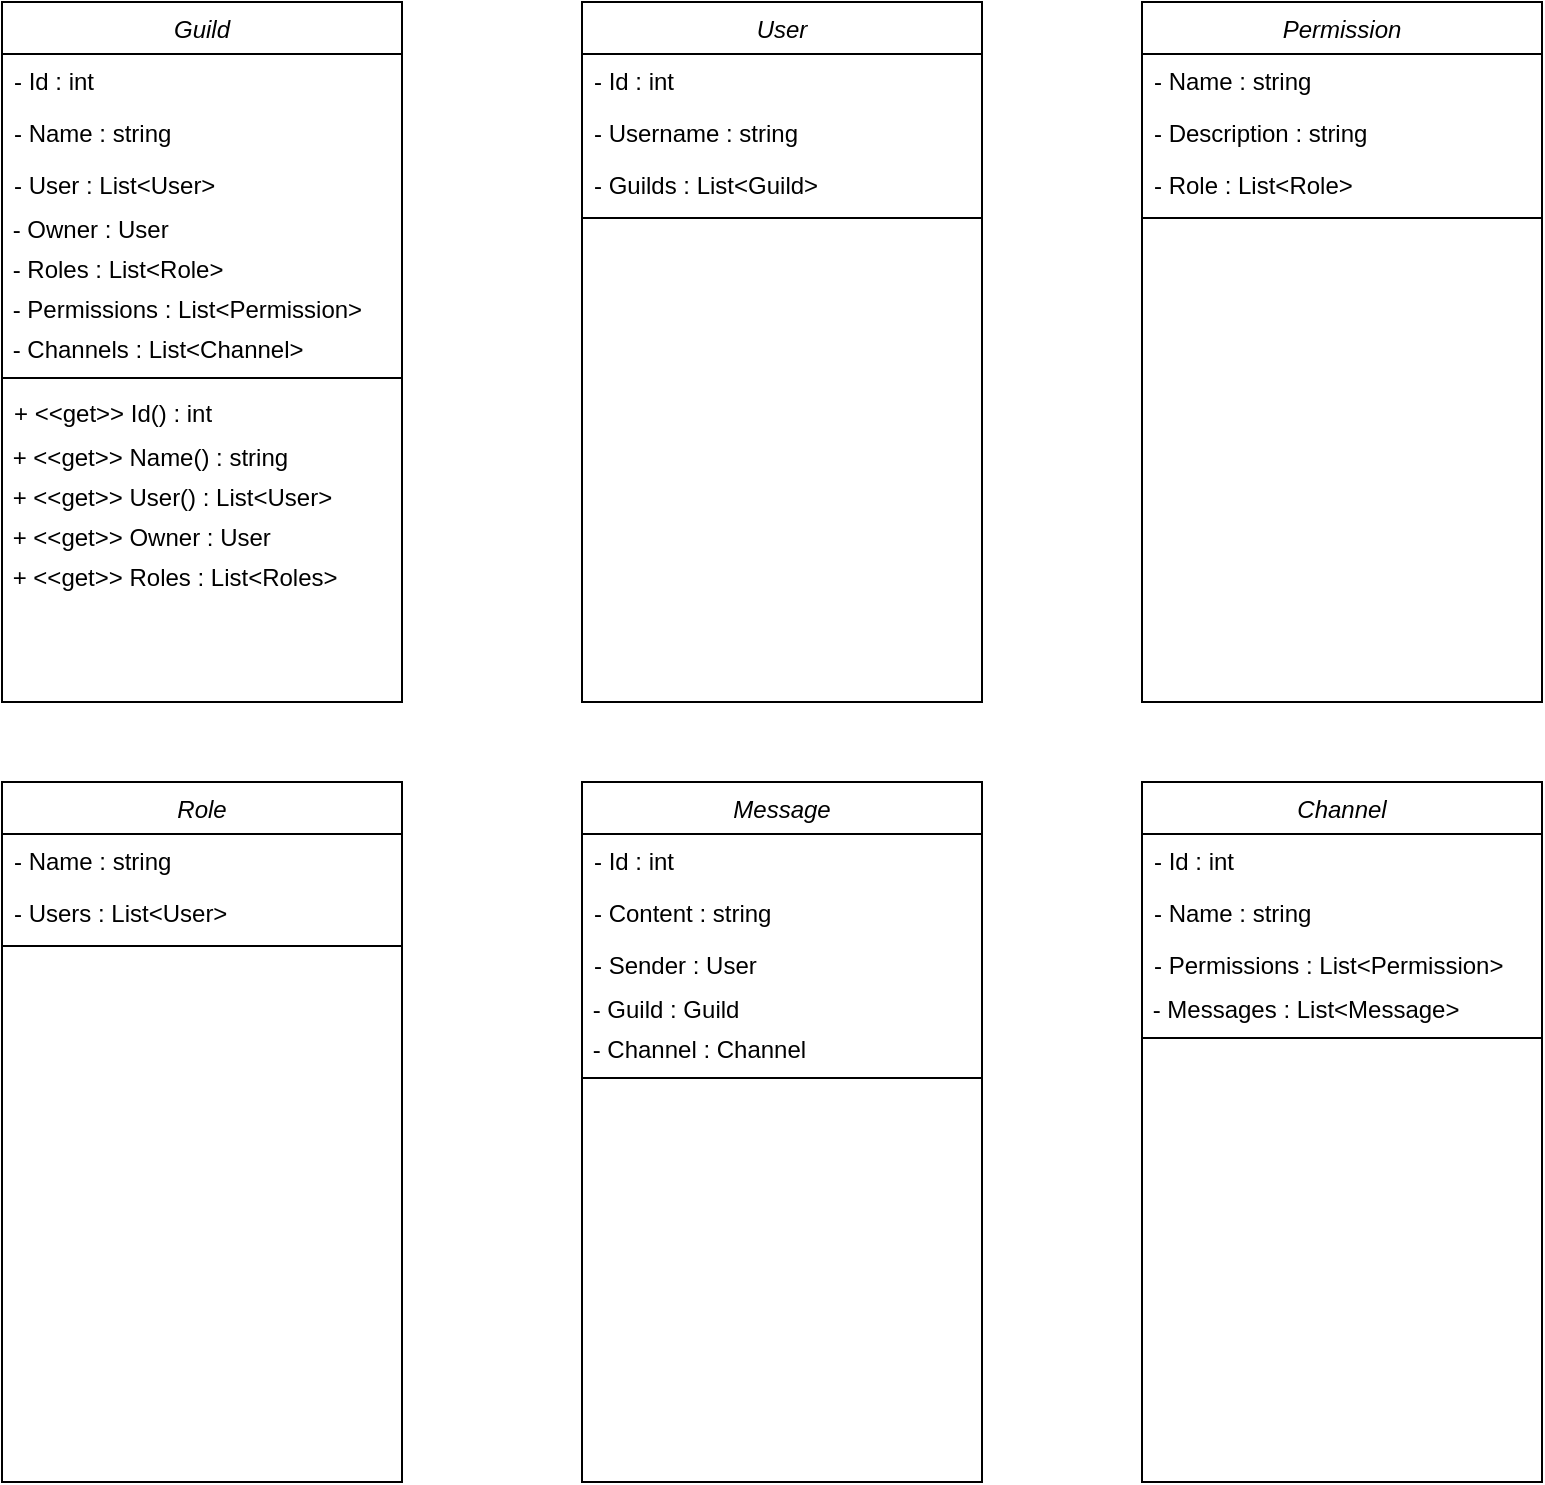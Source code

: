 <mxfile version="14.9.6" type="device"><diagram id="C5RBs43oDa-KdzZeNtuy" name="Page-1"><mxGraphModel dx="1422" dy="822" grid="1" gridSize="10" guides="1" tooltips="1" connect="1" arrows="1" fold="1" page="1" pageScale="1" pageWidth="827" pageHeight="1169" math="0" shadow="0"><root><mxCell id="WIyWlLk6GJQsqaUBKTNV-0"/><mxCell id="WIyWlLk6GJQsqaUBKTNV-1" parent="WIyWlLk6GJQsqaUBKTNV-0"/><mxCell id="zkfFHV4jXpPFQw0GAbJ--0" value="Guild" style="swimlane;fontStyle=2;align=center;verticalAlign=top;childLayout=stackLayout;horizontal=1;startSize=26;horizontalStack=0;resizeParent=1;resizeLast=0;collapsible=1;marginBottom=0;rounded=0;shadow=0;strokeWidth=1;" parent="WIyWlLk6GJQsqaUBKTNV-1" vertex="1"><mxGeometry x="220" y="110" width="200" height="350" as="geometry"><mxRectangle x="230" y="140" width="160" height="26" as="alternateBounds"/></mxGeometry></mxCell><mxCell id="zkfFHV4jXpPFQw0GAbJ--1" value="- Id : int" style="text;align=left;verticalAlign=top;spacingLeft=4;spacingRight=4;overflow=hidden;rotatable=0;points=[[0,0.5],[1,0.5]];portConstraint=eastwest;" parent="zkfFHV4jXpPFQw0GAbJ--0" vertex="1"><mxGeometry y="26" width="200" height="26" as="geometry"/></mxCell><mxCell id="zkfFHV4jXpPFQw0GAbJ--2" value="- Name : string" style="text;align=left;verticalAlign=top;spacingLeft=4;spacingRight=4;overflow=hidden;rotatable=0;points=[[0,0.5],[1,0.5]];portConstraint=eastwest;rounded=0;shadow=0;html=0;" parent="zkfFHV4jXpPFQw0GAbJ--0" vertex="1"><mxGeometry y="52" width="200" height="26" as="geometry"/></mxCell><mxCell id="zkfFHV4jXpPFQw0GAbJ--3" value="- User : List&lt;User&gt;" style="text;align=left;verticalAlign=top;spacingLeft=4;spacingRight=4;overflow=hidden;rotatable=0;points=[[0,0.5],[1,0.5]];portConstraint=eastwest;rounded=0;shadow=0;html=0;" parent="zkfFHV4jXpPFQw0GAbJ--0" vertex="1"><mxGeometry y="78" width="200" height="26" as="geometry"/></mxCell><mxCell id="fH7bzVCsuVoAFf-0sckF-0" value="&amp;nbsp;- Owner : User" style="text;html=1;strokeColor=none;fillColor=none;align=left;verticalAlign=middle;whiteSpace=wrap;rounded=0;" vertex="1" parent="zkfFHV4jXpPFQw0GAbJ--0"><mxGeometry y="104" width="200" height="20" as="geometry"/></mxCell><mxCell id="fH7bzVCsuVoAFf-0sckF-1" value="&amp;nbsp;- Roles : List&amp;lt;Role&amp;gt;" style="text;html=1;strokeColor=none;fillColor=none;align=left;verticalAlign=middle;whiteSpace=wrap;rounded=0;" vertex="1" parent="zkfFHV4jXpPFQw0GAbJ--0"><mxGeometry y="124" width="200" height="20" as="geometry"/></mxCell><mxCell id="fH7bzVCsuVoAFf-0sckF-2" value="&amp;nbsp;- Permissions : List&amp;lt;Permission&amp;gt;" style="text;html=1;align=left;verticalAlign=middle;resizable=0;points=[];autosize=1;strokeColor=none;" vertex="1" parent="zkfFHV4jXpPFQw0GAbJ--0"><mxGeometry y="144" width="200" height="20" as="geometry"/></mxCell><mxCell id="fH7bzVCsuVoAFf-0sckF-4" value="&amp;nbsp;- Channels : List&amp;lt;Channel&amp;gt;" style="text;html=1;align=left;verticalAlign=middle;resizable=0;points=[];autosize=1;strokeColor=none;" vertex="1" parent="zkfFHV4jXpPFQw0GAbJ--0"><mxGeometry y="164" width="200" height="20" as="geometry"/></mxCell><mxCell id="zkfFHV4jXpPFQw0GAbJ--4" value="" style="line;html=1;strokeWidth=1;align=left;verticalAlign=middle;spacingTop=-1;spacingLeft=3;spacingRight=3;rotatable=0;labelPosition=right;points=[];portConstraint=eastwest;" parent="zkfFHV4jXpPFQw0GAbJ--0" vertex="1"><mxGeometry y="184" width="200" height="8" as="geometry"/></mxCell><mxCell id="fH7bzVCsuVoAFf-0sckF-5" value="+ &lt;&lt;get&gt;&gt; Id() : int" style="text;align=left;verticalAlign=top;spacingLeft=4;spacingRight=4;overflow=hidden;rotatable=0;points=[[0,0.5],[1,0.5]];portConstraint=eastwest;" vertex="1" parent="zkfFHV4jXpPFQw0GAbJ--0"><mxGeometry y="192" width="200" height="26" as="geometry"/></mxCell><mxCell id="fH7bzVCsuVoAFf-0sckF-28" value="&amp;nbsp;+ &amp;lt;&amp;lt;get&amp;gt;&amp;gt; Name() : string" style="text;html=1;align=left;verticalAlign=middle;resizable=0;points=[];autosize=1;strokeColor=none;" vertex="1" parent="zkfFHV4jXpPFQw0GAbJ--0"><mxGeometry y="218" width="200" height="20" as="geometry"/></mxCell><mxCell id="fH7bzVCsuVoAFf-0sckF-53" value="&amp;nbsp;+ &amp;lt;&amp;lt;get&amp;gt;&amp;gt; User() : List&amp;lt;User&amp;gt;" style="text;html=1;align=left;verticalAlign=middle;resizable=0;points=[];autosize=1;strokeColor=none;" vertex="1" parent="zkfFHV4jXpPFQw0GAbJ--0"><mxGeometry y="238" width="200" height="20" as="geometry"/></mxCell><mxCell id="fH7bzVCsuVoAFf-0sckF-54" value="&amp;nbsp;+ &amp;lt;&amp;lt;get&amp;gt;&amp;gt; Owner : User" style="text;html=1;align=left;verticalAlign=middle;resizable=0;points=[];autosize=1;strokeColor=none;" vertex="1" parent="zkfFHV4jXpPFQw0GAbJ--0"><mxGeometry y="258" width="200" height="20" as="geometry"/></mxCell><mxCell id="fH7bzVCsuVoAFf-0sckF-55" value="&amp;nbsp;+ &amp;lt;&amp;lt;get&amp;gt;&amp;gt; Roles : List&amp;lt;Roles&amp;gt;" style="text;html=1;align=left;verticalAlign=middle;resizable=0;points=[];autosize=1;strokeColor=none;" vertex="1" parent="zkfFHV4jXpPFQw0GAbJ--0"><mxGeometry y="278" width="200" height="20" as="geometry"/></mxCell><mxCell id="fH7bzVCsuVoAFf-0sckF-12" value="User" style="swimlane;fontStyle=2;align=center;verticalAlign=top;childLayout=stackLayout;horizontal=1;startSize=26;horizontalStack=0;resizeParent=1;resizeLast=0;collapsible=1;marginBottom=0;rounded=0;shadow=0;strokeWidth=1;" vertex="1" parent="WIyWlLk6GJQsqaUBKTNV-1"><mxGeometry x="510" y="110" width="200" height="350" as="geometry"><mxRectangle x="230" y="140" width="160" height="26" as="alternateBounds"/></mxGeometry></mxCell><mxCell id="fH7bzVCsuVoAFf-0sckF-13" value="- Id : int" style="text;align=left;verticalAlign=top;spacingLeft=4;spacingRight=4;overflow=hidden;rotatable=0;points=[[0,0.5],[1,0.5]];portConstraint=eastwest;" vertex="1" parent="fH7bzVCsuVoAFf-0sckF-12"><mxGeometry y="26" width="200" height="26" as="geometry"/></mxCell><mxCell id="fH7bzVCsuVoAFf-0sckF-14" value="- Username : string" style="text;align=left;verticalAlign=top;spacingLeft=4;spacingRight=4;overflow=hidden;rotatable=0;points=[[0,0.5],[1,0.5]];portConstraint=eastwest;rounded=0;shadow=0;html=0;" vertex="1" parent="fH7bzVCsuVoAFf-0sckF-12"><mxGeometry y="52" width="200" height="26" as="geometry"/></mxCell><mxCell id="fH7bzVCsuVoAFf-0sckF-15" value="- Guilds : List&lt;Guild&gt;" style="text;align=left;verticalAlign=top;spacingLeft=4;spacingRight=4;overflow=hidden;rotatable=0;points=[[0,0.5],[1,0.5]];portConstraint=eastwest;rounded=0;shadow=0;html=0;" vertex="1" parent="fH7bzVCsuVoAFf-0sckF-12"><mxGeometry y="78" width="200" height="26" as="geometry"/></mxCell><mxCell id="fH7bzVCsuVoAFf-0sckF-20" value="" style="line;html=1;strokeWidth=1;align=left;verticalAlign=middle;spacingTop=-1;spacingLeft=3;spacingRight=3;rotatable=0;labelPosition=right;points=[];portConstraint=eastwest;" vertex="1" parent="fH7bzVCsuVoAFf-0sckF-12"><mxGeometry y="104" width="200" height="8" as="geometry"/></mxCell><mxCell id="fH7bzVCsuVoAFf-0sckF-29" value="Role" style="swimlane;fontStyle=2;align=center;verticalAlign=top;childLayout=stackLayout;horizontal=1;startSize=26;horizontalStack=0;resizeParent=1;resizeLast=0;collapsible=1;marginBottom=0;rounded=0;shadow=0;strokeWidth=1;" vertex="1" parent="WIyWlLk6GJQsqaUBKTNV-1"><mxGeometry x="220" y="500" width="200" height="350" as="geometry"><mxRectangle x="230" y="140" width="160" height="26" as="alternateBounds"/></mxGeometry></mxCell><mxCell id="fH7bzVCsuVoAFf-0sckF-30" value="- Name : string" style="text;align=left;verticalAlign=top;spacingLeft=4;spacingRight=4;overflow=hidden;rotatable=0;points=[[0,0.5],[1,0.5]];portConstraint=eastwest;" vertex="1" parent="fH7bzVCsuVoAFf-0sckF-29"><mxGeometry y="26" width="200" height="26" as="geometry"/></mxCell><mxCell id="fH7bzVCsuVoAFf-0sckF-31" value="- Users : List&lt;User&gt;" style="text;align=left;verticalAlign=top;spacingLeft=4;spacingRight=4;overflow=hidden;rotatable=0;points=[[0,0.5],[1,0.5]];portConstraint=eastwest;rounded=0;shadow=0;html=0;" vertex="1" parent="fH7bzVCsuVoAFf-0sckF-29"><mxGeometry y="52" width="200" height="26" as="geometry"/></mxCell><mxCell id="fH7bzVCsuVoAFf-0sckF-33" value="" style="line;html=1;strokeWidth=1;align=left;verticalAlign=middle;spacingTop=-1;spacingLeft=3;spacingRight=3;rotatable=0;labelPosition=right;points=[];portConstraint=eastwest;" vertex="1" parent="fH7bzVCsuVoAFf-0sckF-29"><mxGeometry y="78" width="200" height="8" as="geometry"/></mxCell><mxCell id="fH7bzVCsuVoAFf-0sckF-34" value="Permission" style="swimlane;fontStyle=2;align=center;verticalAlign=top;childLayout=stackLayout;horizontal=1;startSize=26;horizontalStack=0;resizeParent=1;resizeLast=0;collapsible=1;marginBottom=0;rounded=0;shadow=0;strokeWidth=1;" vertex="1" parent="WIyWlLk6GJQsqaUBKTNV-1"><mxGeometry x="790" y="110" width="200" height="350" as="geometry"><mxRectangle x="230" y="140" width="160" height="26" as="alternateBounds"/></mxGeometry></mxCell><mxCell id="fH7bzVCsuVoAFf-0sckF-35" value="- Name : string" style="text;align=left;verticalAlign=top;spacingLeft=4;spacingRight=4;overflow=hidden;rotatable=0;points=[[0,0.5],[1,0.5]];portConstraint=eastwest;" vertex="1" parent="fH7bzVCsuVoAFf-0sckF-34"><mxGeometry y="26" width="200" height="26" as="geometry"/></mxCell><mxCell id="fH7bzVCsuVoAFf-0sckF-36" value="- Description : string" style="text;align=left;verticalAlign=top;spacingLeft=4;spacingRight=4;overflow=hidden;rotatable=0;points=[[0,0.5],[1,0.5]];portConstraint=eastwest;rounded=0;shadow=0;html=0;" vertex="1" parent="fH7bzVCsuVoAFf-0sckF-34"><mxGeometry y="52" width="200" height="26" as="geometry"/></mxCell><mxCell id="fH7bzVCsuVoAFf-0sckF-37" value="- Role : List&lt;Role&gt;" style="text;align=left;verticalAlign=top;spacingLeft=4;spacingRight=4;overflow=hidden;rotatable=0;points=[[0,0.5],[1,0.5]];portConstraint=eastwest;rounded=0;shadow=0;html=0;" vertex="1" parent="fH7bzVCsuVoAFf-0sckF-34"><mxGeometry y="78" width="200" height="26" as="geometry"/></mxCell><mxCell id="fH7bzVCsuVoAFf-0sckF-38" value="" style="line;html=1;strokeWidth=1;align=left;verticalAlign=middle;spacingTop=-1;spacingLeft=3;spacingRight=3;rotatable=0;labelPosition=right;points=[];portConstraint=eastwest;" vertex="1" parent="fH7bzVCsuVoAFf-0sckF-34"><mxGeometry y="104" width="200" height="8" as="geometry"/></mxCell><mxCell id="fH7bzVCsuVoAFf-0sckF-39" value="Channel" style="swimlane;fontStyle=2;align=center;verticalAlign=top;childLayout=stackLayout;horizontal=1;startSize=26;horizontalStack=0;resizeParent=1;resizeLast=0;collapsible=1;marginBottom=0;rounded=0;shadow=0;strokeWidth=1;" vertex="1" parent="WIyWlLk6GJQsqaUBKTNV-1"><mxGeometry x="790" y="500" width="200" height="350" as="geometry"><mxRectangle x="230" y="140" width="160" height="26" as="alternateBounds"/></mxGeometry></mxCell><mxCell id="fH7bzVCsuVoAFf-0sckF-40" value="- Id : int" style="text;align=left;verticalAlign=top;spacingLeft=4;spacingRight=4;overflow=hidden;rotatable=0;points=[[0,0.5],[1,0.5]];portConstraint=eastwest;" vertex="1" parent="fH7bzVCsuVoAFf-0sckF-39"><mxGeometry y="26" width="200" height="26" as="geometry"/></mxCell><mxCell id="fH7bzVCsuVoAFf-0sckF-41" value="- Name : string" style="text;align=left;verticalAlign=top;spacingLeft=4;spacingRight=4;overflow=hidden;rotatable=0;points=[[0,0.5],[1,0.5]];portConstraint=eastwest;rounded=0;shadow=0;html=0;" vertex="1" parent="fH7bzVCsuVoAFf-0sckF-39"><mxGeometry y="52" width="200" height="26" as="geometry"/></mxCell><mxCell id="fH7bzVCsuVoAFf-0sckF-42" value="- Permissions : List&lt;Permission&gt;" style="text;align=left;verticalAlign=top;spacingLeft=4;spacingRight=4;overflow=hidden;rotatable=0;points=[[0,0.5],[1,0.5]];portConstraint=eastwest;rounded=0;shadow=0;html=0;" vertex="1" parent="fH7bzVCsuVoAFf-0sckF-39"><mxGeometry y="78" width="200" height="26" as="geometry"/></mxCell><mxCell id="fH7bzVCsuVoAFf-0sckF-49" value="&amp;nbsp;- Messages : List&amp;lt;Message&amp;gt;" style="text;html=1;align=left;verticalAlign=middle;resizable=0;points=[];autosize=1;strokeColor=none;" vertex="1" parent="fH7bzVCsuVoAFf-0sckF-39"><mxGeometry y="104" width="200" height="20" as="geometry"/></mxCell><mxCell id="fH7bzVCsuVoAFf-0sckF-43" value="" style="line;html=1;strokeWidth=1;align=left;verticalAlign=middle;spacingTop=-1;spacingLeft=3;spacingRight=3;rotatable=0;labelPosition=right;points=[];portConstraint=eastwest;" vertex="1" parent="fH7bzVCsuVoAFf-0sckF-39"><mxGeometry y="124" width="200" height="8" as="geometry"/></mxCell><mxCell id="fH7bzVCsuVoAFf-0sckF-44" value="Message" style="swimlane;fontStyle=2;align=center;verticalAlign=top;childLayout=stackLayout;horizontal=1;startSize=26;horizontalStack=0;resizeParent=1;resizeLast=0;collapsible=1;marginBottom=0;rounded=0;shadow=0;strokeWidth=1;" vertex="1" parent="WIyWlLk6GJQsqaUBKTNV-1"><mxGeometry x="510" y="500" width="200" height="350" as="geometry"><mxRectangle x="230" y="140" width="160" height="26" as="alternateBounds"/></mxGeometry></mxCell><mxCell id="fH7bzVCsuVoAFf-0sckF-45" value="- Id : int" style="text;align=left;verticalAlign=top;spacingLeft=4;spacingRight=4;overflow=hidden;rotatable=0;points=[[0,0.5],[1,0.5]];portConstraint=eastwest;" vertex="1" parent="fH7bzVCsuVoAFf-0sckF-44"><mxGeometry y="26" width="200" height="26" as="geometry"/></mxCell><mxCell id="fH7bzVCsuVoAFf-0sckF-46" value="- Content : string" style="text;align=left;verticalAlign=top;spacingLeft=4;spacingRight=4;overflow=hidden;rotatable=0;points=[[0,0.5],[1,0.5]];portConstraint=eastwest;rounded=0;shadow=0;html=0;" vertex="1" parent="fH7bzVCsuVoAFf-0sckF-44"><mxGeometry y="52" width="200" height="26" as="geometry"/></mxCell><mxCell id="fH7bzVCsuVoAFf-0sckF-47" value="- Sender : User" style="text;align=left;verticalAlign=top;spacingLeft=4;spacingRight=4;overflow=hidden;rotatable=0;points=[[0,0.5],[1,0.5]];portConstraint=eastwest;rounded=0;shadow=0;html=0;" vertex="1" parent="fH7bzVCsuVoAFf-0sckF-44"><mxGeometry y="78" width="200" height="26" as="geometry"/></mxCell><mxCell id="fH7bzVCsuVoAFf-0sckF-51" value="&amp;nbsp;- Guild : Guild" style="text;html=1;align=left;verticalAlign=middle;resizable=0;points=[];autosize=1;strokeColor=none;" vertex="1" parent="fH7bzVCsuVoAFf-0sckF-44"><mxGeometry y="104" width="200" height="20" as="geometry"/></mxCell><mxCell id="fH7bzVCsuVoAFf-0sckF-52" value="&amp;nbsp;- Channel : Channel" style="text;html=1;align=left;verticalAlign=middle;resizable=0;points=[];autosize=1;strokeColor=none;" vertex="1" parent="fH7bzVCsuVoAFf-0sckF-44"><mxGeometry y="124" width="200" height="20" as="geometry"/></mxCell><mxCell id="fH7bzVCsuVoAFf-0sckF-48" value="" style="line;html=1;strokeWidth=1;align=left;verticalAlign=middle;spacingTop=-1;spacingLeft=3;spacingRight=3;rotatable=0;labelPosition=right;points=[];portConstraint=eastwest;" vertex="1" parent="fH7bzVCsuVoAFf-0sckF-44"><mxGeometry y="144" width="200" height="8" as="geometry"/></mxCell></root></mxGraphModel></diagram></mxfile>